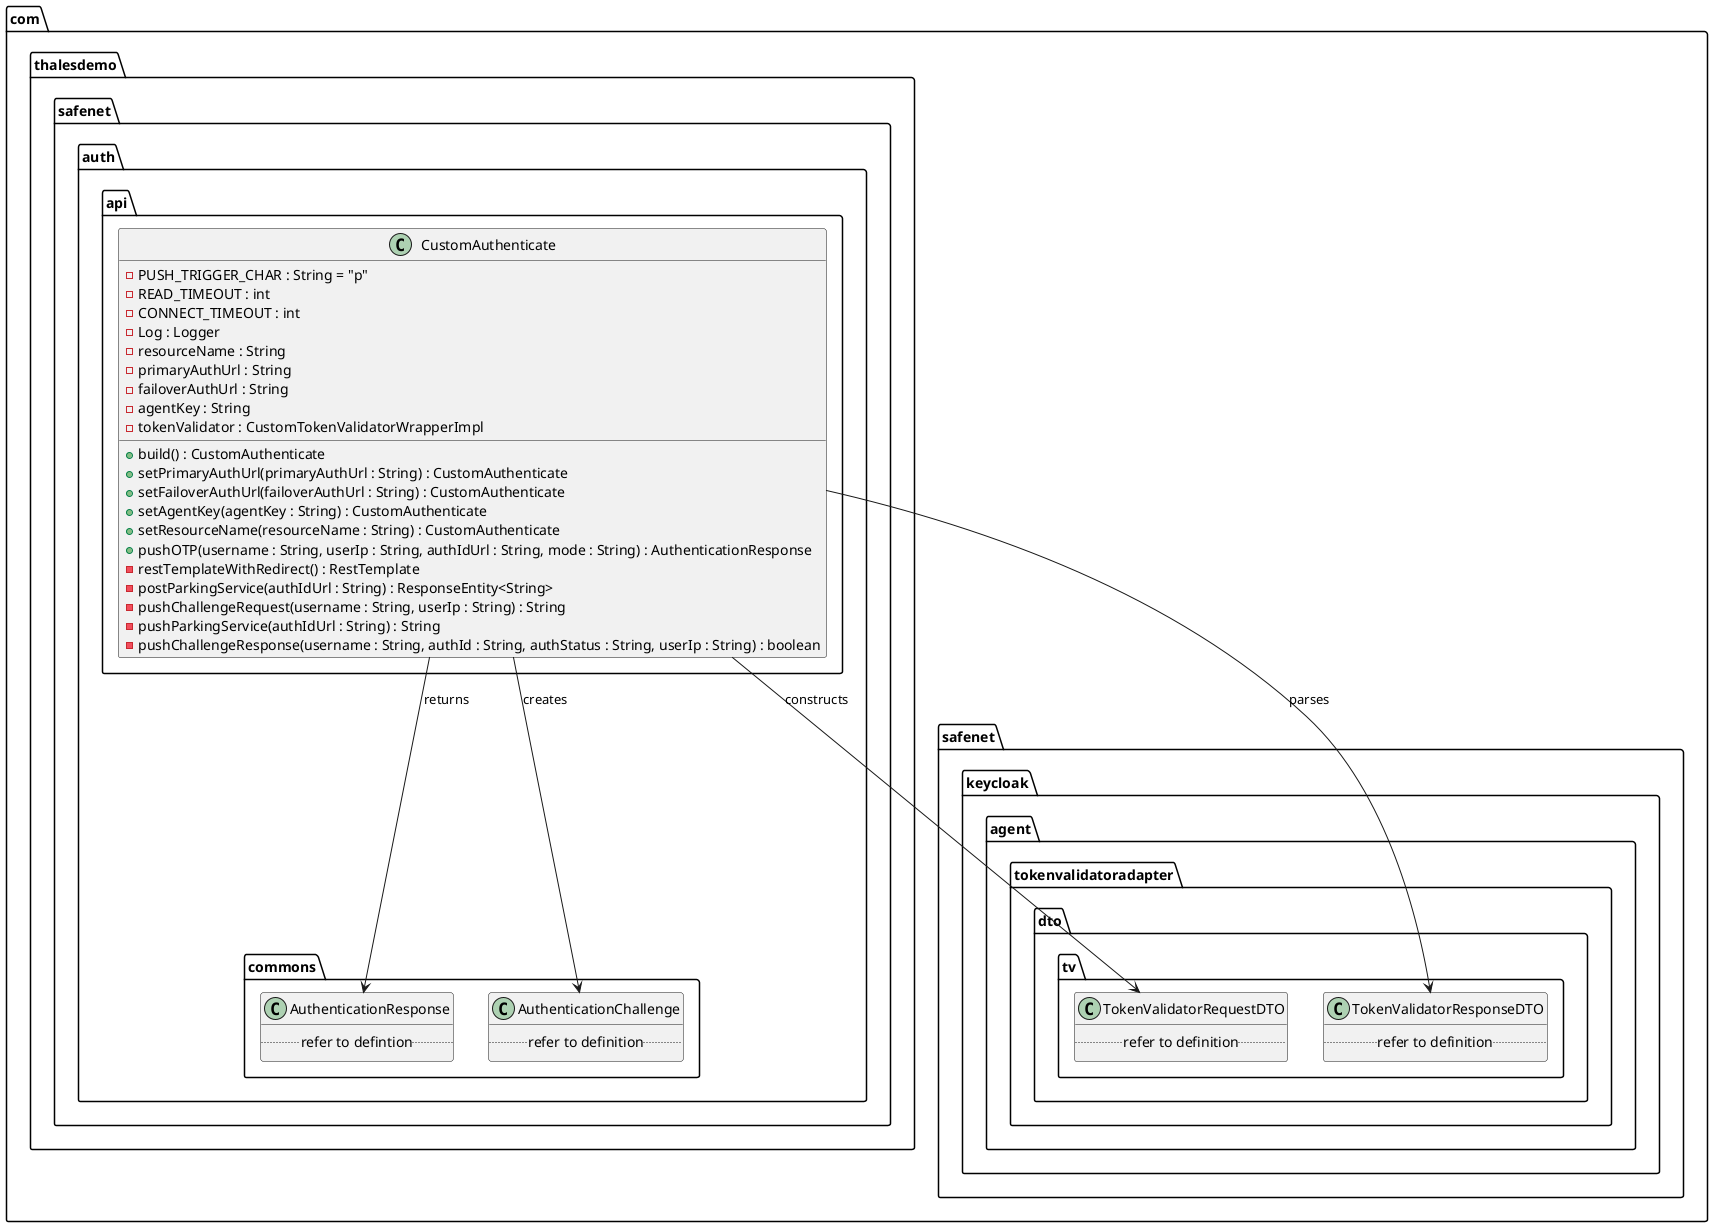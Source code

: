 @startuml custom_authenticate_uml
package com.thalesdemo.safenet.auth.api {
    class CustomAuthenticate {
        ' The push trigger character used with the push notification authentication method in the TokenValidator API.
        - PUSH_TRIGGER_CHAR : String = "p"
        ' The connect and read timeout for the RestTemplate.
        - READ_TIMEOUT : int
        - CONNECT_TIMEOUT : int
        ' The logger for the CustomAuthenticate class.
        - Log : Logger
        ' The resource name for the TokenValidator API.
        - resourceName : String
        ' The primary and failover authentication URLs for the TokenValidator API.
        - primaryAuthUrl : String
        - failoverAuthUrl : String
        ' The agent key for the TokenValidator API.
        - agentKey : String
        ' The CustomTokenValidatorWrapperImpl used to make the TokenValidator calls.
        - tokenValidator : CustomTokenValidatorWrapperImpl

        + build() : CustomAuthenticate
        + setPrimaryAuthUrl(primaryAuthUrl : String) : CustomAuthenticate
        + setFailoverAuthUrl(failoverAuthUrl : String) : CustomAuthenticate
        + setAgentKey(agentKey : String) : CustomAuthenticate
        + setResourceName(resourceName : String) : CustomAuthenticate
        + pushOTP(username : String, userIp : String, authIdUrl : String, mode : String) : AuthenticationResponse
        - restTemplateWithRedirect() : RestTemplate
        - postParkingService(authIdUrl : String) : ResponseEntity<String>
        - pushChallengeRequest(username : String, userIp : String) : String
        - pushParkingService(authIdUrl : String) : String
        - pushChallengeResponse(username : String, authId : String, authStatus : String, userIp : String) : boolean
    }
}

package com.safenet.keycloak.agent.tokenvalidatoradapter.dto.tv {
    class TokenValidatorRequestDTO {
        .. refer to definition ..
    }

    class TokenValidatorResponseDTO {
        .. refer to definition ..
    }
}

package com.thalesdemo.safenet.auth.commons {
    class AuthenticationResponse {
        .. refer to defintion ..
    }

    class AuthenticationChallenge {
        .. refer to definition ..
    }
}

CustomAuthenticate --> TokenValidatorRequestDTO : constructs
CustomAuthenticate --> TokenValidatorResponseDTO : parses
CustomAuthenticate --> AuthenticationResponse : returns
CustomAuthenticate --> AuthenticationChallenge : creates
@enduml

